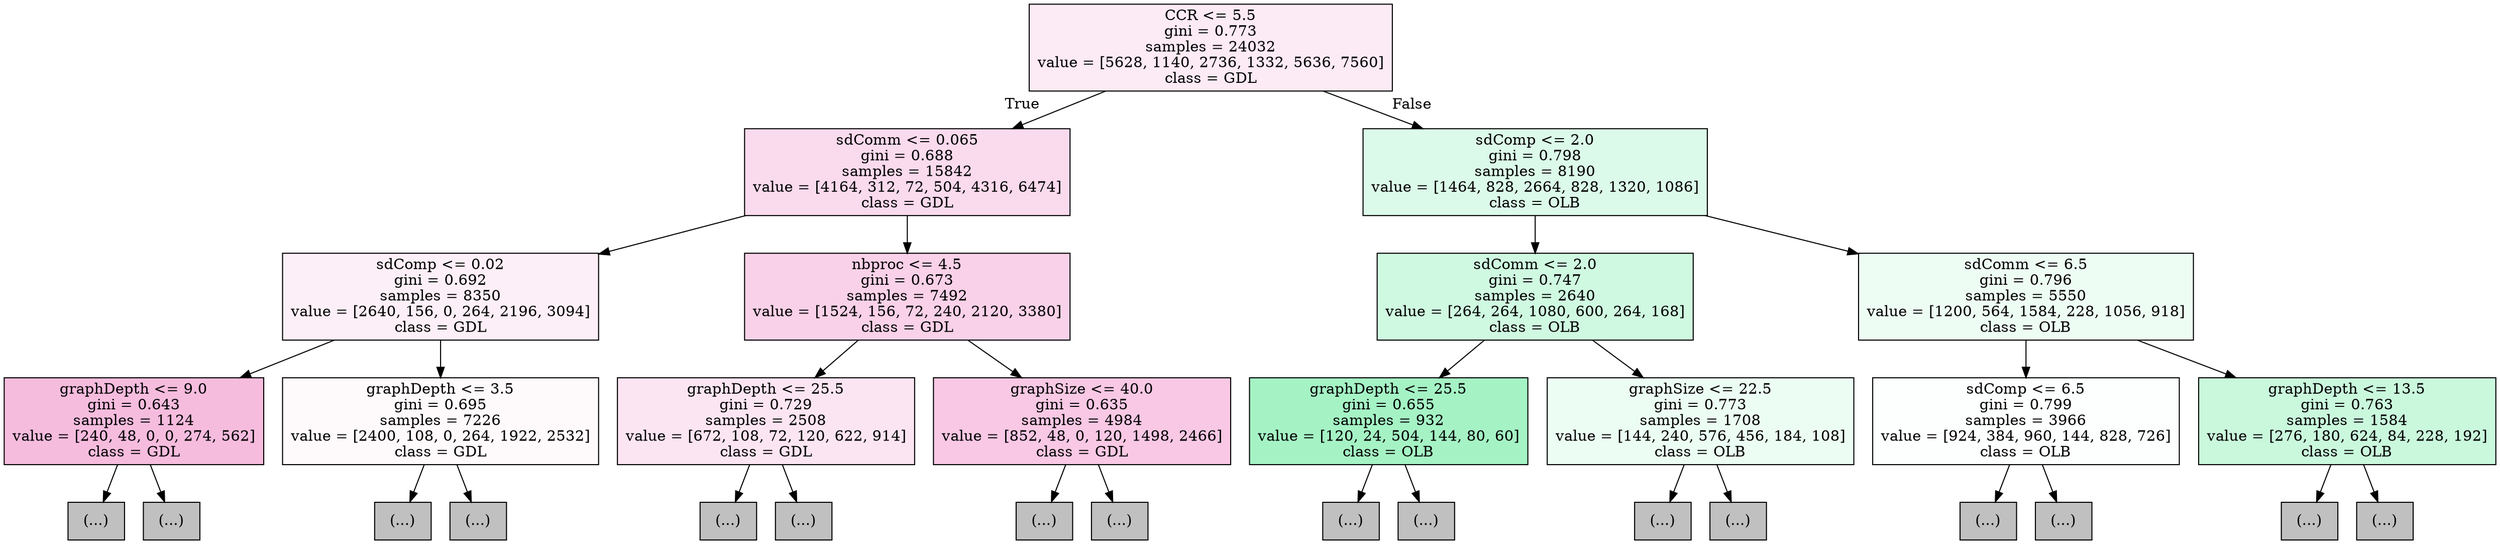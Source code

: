 digraph Tree {
node [shape=box, style="filled", color="black"] ;
0 [label="CCR <= 5.5\ngini = 0.773\nsamples = 24032\nvalue = [5628, 1140, 2736, 1332, 5636, 7560]\nclass = GDL", fillcolor="#fceaf5"] ;
1 [label="sdComm <= 0.065\ngini = 0.688\nsamples = 15842\nvalue = [4164, 312, 72, 504, 4316, 6474]\nclass = GDL", fillcolor="#fadaed"] ;
0 -> 1 [labeldistance=2.5, labelangle=45, headlabel="True"] ;
2 [label="sdComp <= 0.02\ngini = 0.692\nsamples = 8350\nvalue = [2640, 156, 0, 264, 2196, 3094]\nclass = GDL", fillcolor="#fdeff7"] ;
1 -> 2 ;
3 [label="graphDepth <= 9.0\ngini = 0.643\nsamples = 1124\nvalue = [240, 48, 0, 0, 274, 562]\nclass = GDL", fillcolor="#f6bcde"] ;
2 -> 3 ;
4 [label="(...)", fillcolor="#C0C0C0"] ;
3 -> 4 ;
31 [label="(...)", fillcolor="#C0C0C0"] ;
3 -> 31 ;
44 [label="graphDepth <= 3.5\ngini = 0.695\nsamples = 7226\nvalue = [2400, 108, 0, 264, 1922, 2532]\nclass = GDL", fillcolor="#fefafc"] ;
2 -> 44 ;
45 [label="(...)", fillcolor="#C0C0C0"] ;
44 -> 45 ;
54 [label="(...)", fillcolor="#C0C0C0"] ;
44 -> 54 ;
123 [label="nbproc <= 4.5\ngini = 0.673\nsamples = 7492\nvalue = [1524, 156, 72, 240, 2120, 3380]\nclass = GDL", fillcolor="#f9d1e8"] ;
1 -> 123 ;
124 [label="graphDepth <= 25.5\ngini = 0.729\nsamples = 2508\nvalue = [672, 108, 72, 120, 622, 914]\nclass = GDL", fillcolor="#fce5f2"] ;
123 -> 124 ;
125 [label="(...)", fillcolor="#C0C0C0"] ;
124 -> 125 ;
206 [label="(...)", fillcolor="#C0C0C0"] ;
124 -> 206 ;
213 [label="graphSize <= 40.0\ngini = 0.635\nsamples = 4984\nvalue = [852, 48, 0, 120, 1498, 2466]\nclass = GDL", fillcolor="#f8c8e4"] ;
123 -> 213 ;
214 [label="(...)", fillcolor="#C0C0C0"] ;
213 -> 214 ;
297 [label="(...)", fillcolor="#C0C0C0"] ;
213 -> 297 ;
332 [label="sdComp <= 2.0\ngini = 0.798\nsamples = 8190\nvalue = [1464, 828, 2664, 828, 1320, 1086]\nclass = OLB", fillcolor="#dcfae9"] ;
0 -> 332 [labeldistance=2.5, labelangle=-45, headlabel="False"] ;
333 [label="sdComm <= 2.0\ngini = 0.747\nsamples = 2640\nvalue = [264, 264, 1080, 600, 264, 168]\nclass = OLB", fillcolor="#d0f9e1"] ;
332 -> 333 ;
334 [label="graphDepth <= 25.5\ngini = 0.655\nsamples = 932\nvalue = [120, 24, 504, 144, 80, 60]\nclass = OLB", fillcolor="#a5f3c5"] ;
333 -> 334 ;
335 [label="(...)", fillcolor="#C0C0C0"] ;
334 -> 335 ;
356 [label="(...)", fillcolor="#C0C0C0"] ;
334 -> 356 ;
357 [label="graphSize <= 22.5\ngini = 0.773\nsamples = 1708\nvalue = [144, 240, 576, 456, 184, 108]\nclass = OLB", fillcolor="#ecfdf3"] ;
333 -> 357 ;
358 [label="(...)", fillcolor="#C0C0C0"] ;
357 -> 358 ;
367 [label="(...)", fillcolor="#C0C0C0"] ;
357 -> 367 ;
398 [label="sdComm <= 6.5\ngini = 0.796\nsamples = 5550\nvalue = [1200, 564, 1584, 228, 1056, 918]\nclass = OLB", fillcolor="#eefdf4"] ;
332 -> 398 ;
399 [label="sdComp <= 6.5\ngini = 0.799\nsamples = 3966\nvalue = [924, 384, 960, 144, 828, 726]\nclass = OLB", fillcolor="#fdfffe"] ;
398 -> 399 ;
400 [label="(...)", fillcolor="#C0C0C0"] ;
399 -> 400 ;
449 [label="(...)", fillcolor="#C0C0C0"] ;
399 -> 449 ;
484 [label="graphDepth <= 13.5\ngini = 0.763\nsamples = 1584\nvalue = [276, 180, 624, 84, 228, 192]\nclass = OLB", fillcolor="#caf8dd"] ;
398 -> 484 ;
485 [label="(...)", fillcolor="#C0C0C0"] ;
484 -> 485 ;
508 [label="(...)", fillcolor="#C0C0C0"] ;
484 -> 508 ;
}